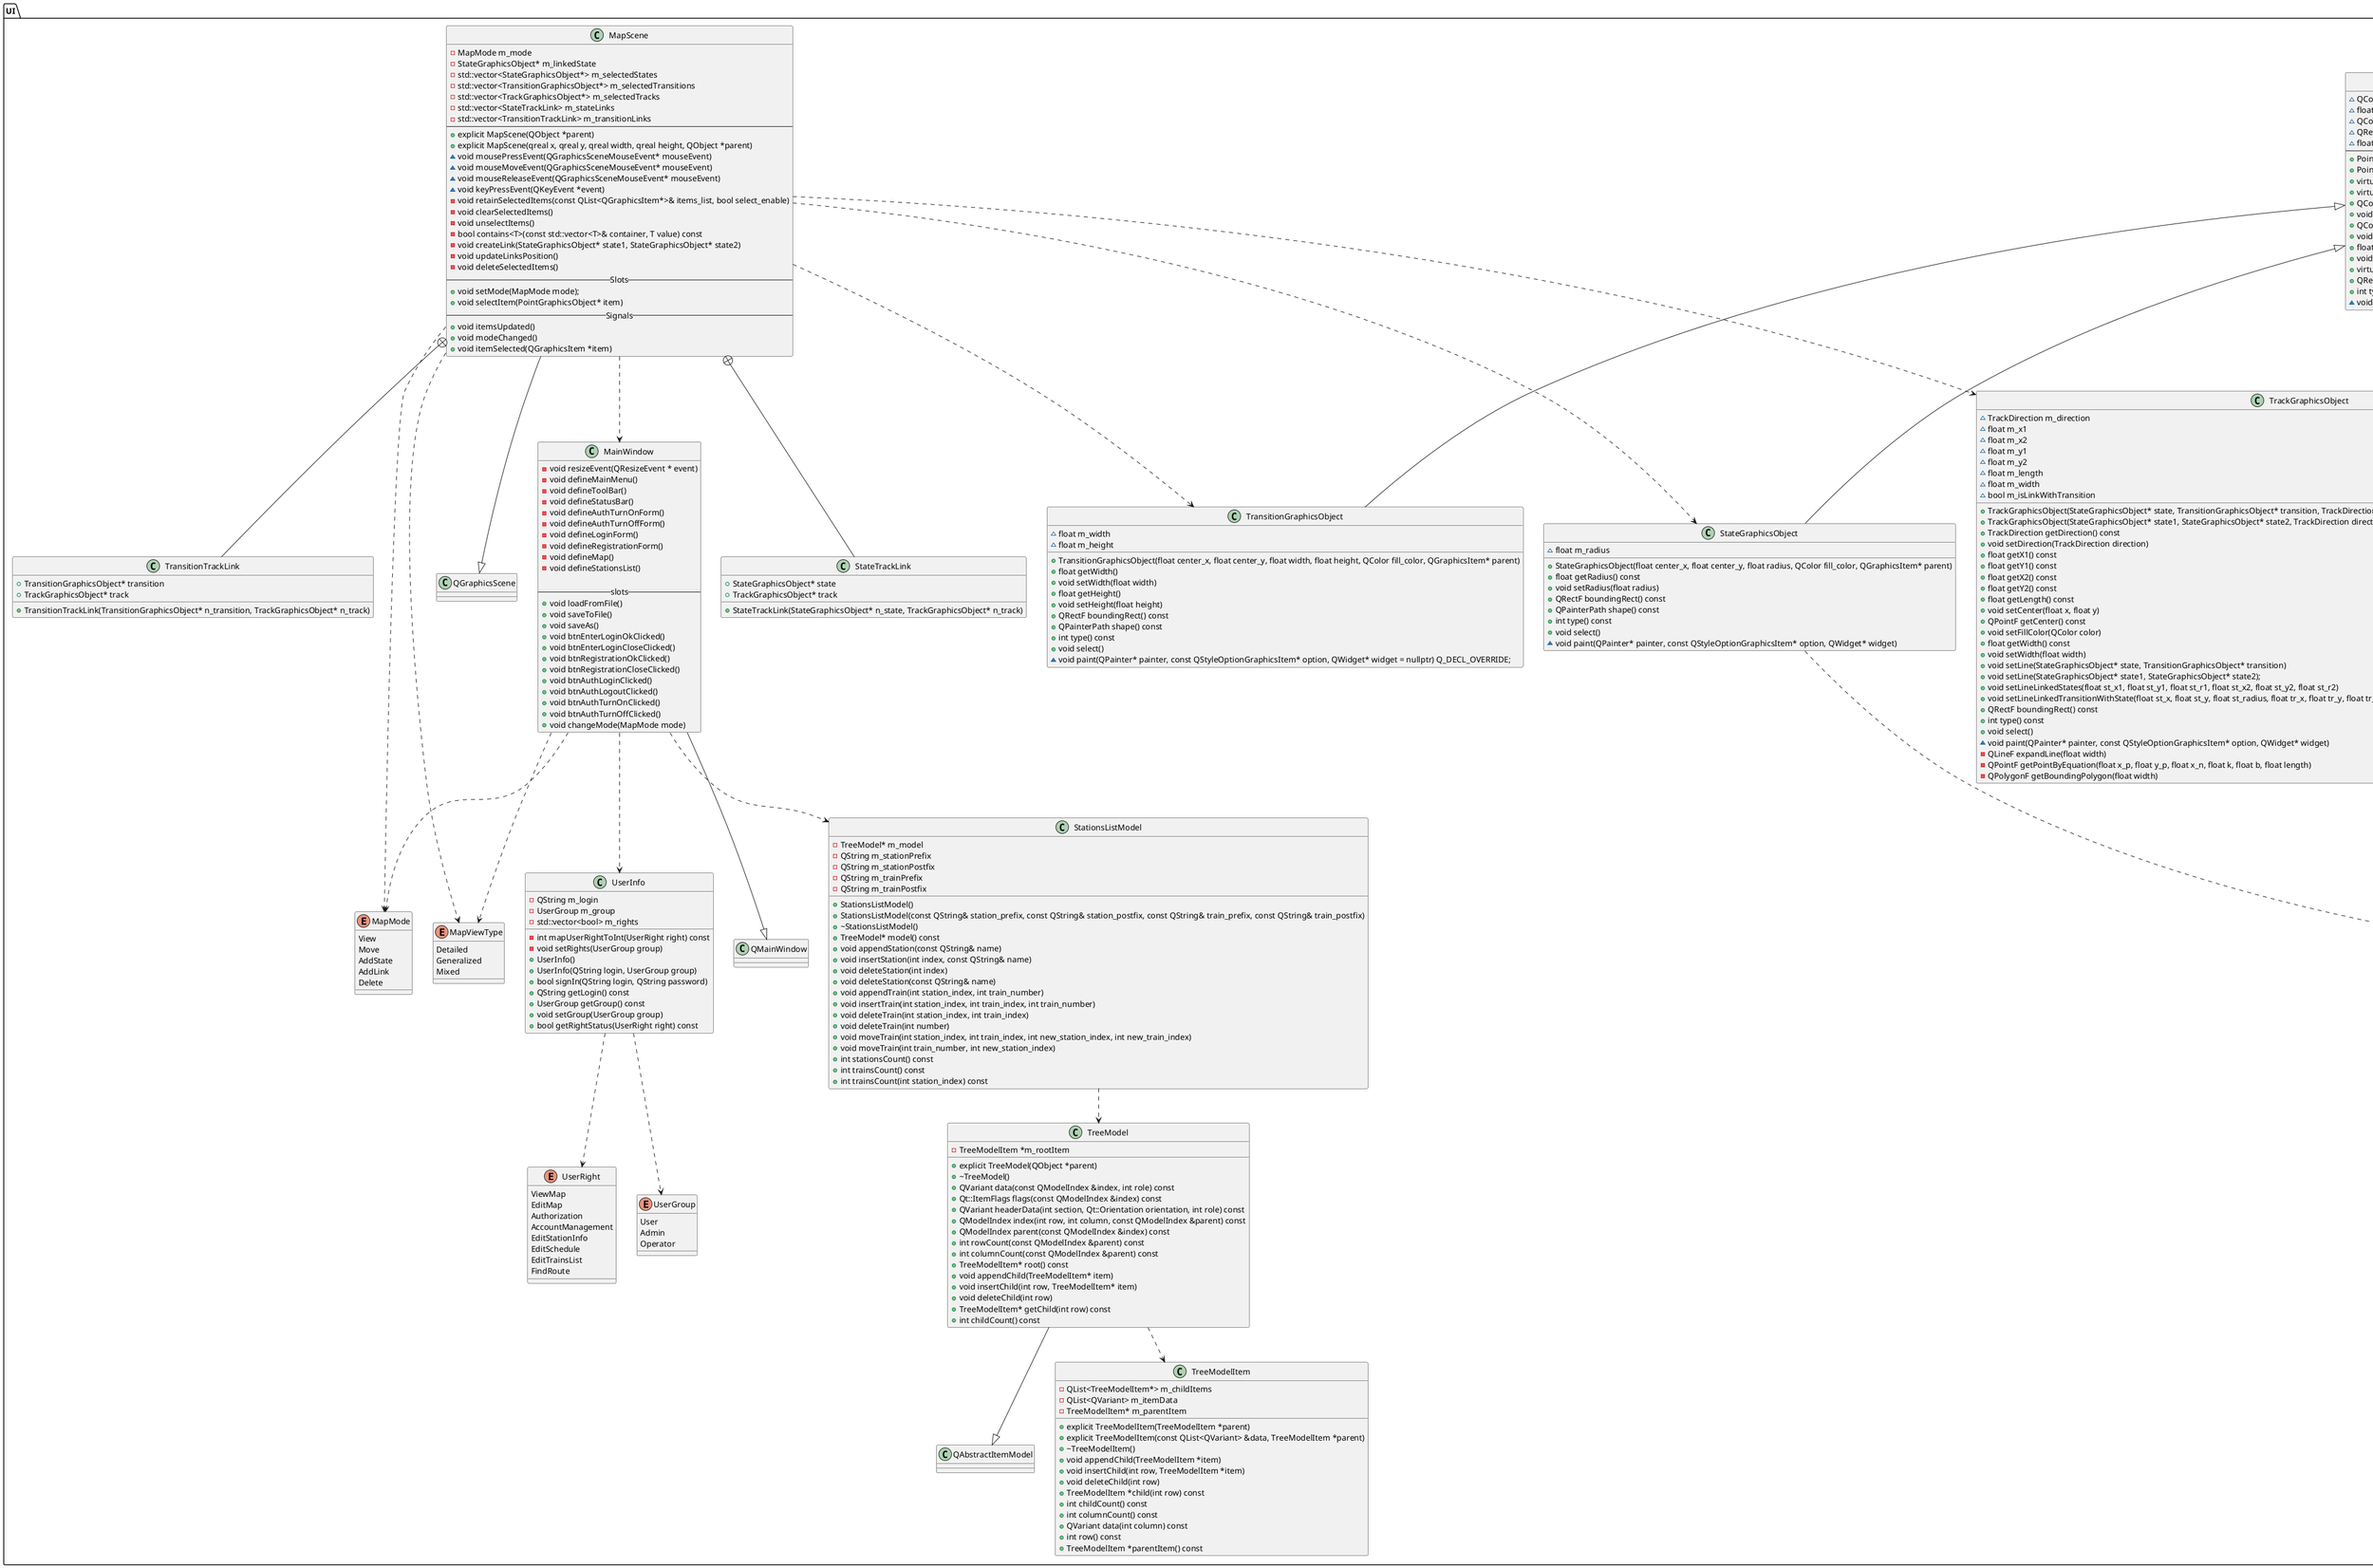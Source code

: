 @startuml

package UI {

PointGraphicsObject <|-- StateGraphicsObject
PointGraphicsObject <|-- TrackGraphicsObject
PointGraphicsObject <|-- TransitionGraphicsObject
MapScene --|> QGraphicsScene
MainWindow --|> QMainWindow
PointGraphicsObject --|> QObject
PointGraphicsObject --|> QAbstractGraphicsShapeItem
TreeModel --|> QAbstractItemModel

MapScene ..> StateGraphicsObject
MapScene ..> TransitionGraphicsObject
MapScene ..> TrackGraphicsObject
MapScene +-- StateTrackLink
MapScene +-- TransitionTrackLink
MapScene ..> MapMode
MapScene ..> MapViewType
PointGraphicsObject ..> GraphicsObjectType
StateGraphicsObject ..> GraphicsObjectType
PointGraphicsObject ..> GraphicsObjectType
TrackGraphicsObject ..> GraphicsObjectType
TreeModel ..> TreeModelItem
StationsListModel ..> TreeModel
MainWindow ..> StationsListModel
MapScene ..> MainWindow
UserInfo ..> UserRight
UserInfo ..> UserGroup
MainWindow ..> UserInfo
MainWindow ..> MapMode
MainWindow ..> MapViewType

class QGraphicsScene {
}

class QObject {
}

class QAbstractGraphicsShapeItem {
}

class QAbstractItemModel {
}

class QMainWindow {
}

class StateTrackLink {
+ StateGraphicsObject* state
+ TrackGraphicsObject* track
+ StateTrackLink(StateGraphicsObject* n_state, TrackGraphicsObject* n_track)
}

class TransitionTrackLink {
+ TransitionGraphicsObject* transition
+ TrackGraphicsObject* track
+ TransitionTrackLink(TransitionGraphicsObject* n_transition, TrackGraphicsObject* n_track)
}

enum MapMode {
View
Move
AddState
AddLink
Delete
}
enum MapViewType {
Detailed
Generalized
Mixed
}

class MapScene {
- MapMode m_mode
- StateGraphicsObject* m_linkedState
- std::vector<StateGraphicsObject*> m_selectedStates
- std::vector<TransitionGraphicsObject*> m_selectedTransitions
- std::vector<TrackGraphicsObject*> m_selectedTracks
- std::vector<StateTrackLink> m_stateLinks
- std::vector<TransitionTrackLink> m_transitionLinks
----
+ explicit MapScene(QObject *parent)
+ explicit MapScene(qreal x, qreal y, qreal width, qreal height, QObject *parent)
~ void mousePressEvent(QGraphicsSceneMouseEvent* mouseEvent)
~ void mouseMoveEvent(QGraphicsSceneMouseEvent* mouseEvent)
~ void mouseReleaseEvent(QGraphicsSceneMouseEvent* mouseEvent)
~ void keyPressEvent(QKeyEvent *event)
- void retainSelectedItems(const QList<QGraphicsItem*>& items_list, bool select_enable)
- void clearSelectedItems()
- void unselectItems()
- bool contains<T>(const std::vector<T>& container, T value) const
- void createLink(StateGraphicsObject* state1, StateGraphicsObject* state2)
- void updateLinksPosition()
- void deleteSelectedItems()
--Slots--
+ void setMode(MapMode mode);
+ void selectItem(PointGraphicsObject* item)
--Signals--
+ void itemsUpdated()
+ void modeChanged()
+ void itemSelected(QGraphicsItem *item)
}
enum GraphicsObjectType {
PointType
StateType
TransitionType
TrackType
}

class PointGraphicsObject {
~ QColor m_borderColor
~ float m_borderWidth
~ QColor m_fillColor
~ QRectF m_boundingRect
~ float m_selectionExtrude
----
+ PointGraphicsObject(float center_x, float center_y, QColor fill_color, QColor border_color, float border_width, QGraphicsItem* parent)
+ PointGraphicsObject(float center_x, float center_y, QGraphicsItem* parent)
+ virtual void setCenter(float x, float y)
+ virtual QPointF getCenter() const
+ QColor getFillColor() const
+ void setFillColor(QColor color)
+ QColor getBorderColor() const
+ void setBorderColor(QColor color)
+ float getBorderWidth() const
+ void setBorderWidth(float width)
+ virtual void select()
+ QRectF boundingRect() const
+ int type() const
~ void paint(QPainter* painter, const QStyleOptionGraphicsItem* option, QWidget* widget)
}

class StateGraphicsObject {
~ float m_radius
+ StateGraphicsObject(float center_x, float center_y, float radius, QColor fill_color, QGraphicsItem* parent)
+ float getRadius() const
+ void setRadius(float radius)
+ QRectF boundingRect() const
+ QPainterPath shape() const
+ int type() const
+ void select()
~ void paint(QPainter* painter, const QStyleOptionGraphicsItem* option, QWidget* widget)
}

class TrackGraphicsObject {
~ TrackDirection m_direction
~ float m_x1
~ float m_x2
~ float m_y1
~ float m_y2
~ float m_length
~ float m_width
~ bool m_isLinkWithTransition
+ TrackGraphicsObject(StateGraphicsObject* state, TransitionGraphicsObject* transition, TrackDirection direction, QColor fill_color, float width, QGraphicsItem *parent)
+ TrackGraphicsObject(StateGraphicsObject* state1, StateGraphicsObject* state2, TrackDirection direction, QColor fill_color, float width, QGraphicsItem *parent)
+ TrackDirection getDirection() const
+ void setDirection(TrackDirection direction)
+ float getX1() const
+ float getY1() const
+ float getX2() const
+ float getY2() const
+ float getLength() const
+ void setCenter(float x, float y)
+ QPointF getCenter() const
+ void setFillColor(QColor color)
+ float getWidth() const
+ void setWidth(float width)
+ void setLine(StateGraphicsObject* state, TransitionGraphicsObject* transition)
+ void setLine(StateGraphicsObject* state1, StateGraphicsObject* state2);
+ void setLineLinkedStates(float st_x1, float st_y1, float st_r1, float st_x2, float st_y2, float st_r2)
+ void setLineLinkedTransitionWithState(float st_x, float st_y, float st_radius, float tr_x, float tr_y, float tr_width, float tr_height)
+ QRectF boundingRect() const
+ int type() const
+ void select()
~ void paint(QPainter* painter, const QStyleOptionGraphicsItem* option, QWidget* widget)
- QLineF expandLine(float width)
- QPointF getPointByEquation(float x_p, float y_p, float x_n, float k, float b, float length)
- QPolygonF getBoundingPolygon(float width)
}

class TransitionGraphicsObject {
~ float m_width
~ float m_height
+ TransitionGraphicsObject(float center_x, float center_y, float width, float height, QColor fill_color, QGraphicsItem* parent)
+ float getWidth()
+ void setWidth(float width)
+ float getHeight()
+ void setHeight(float height)
+ QRectF boundingRect() const
+ QPainterPath shape() const
+ int type() const
+ void select()
~ void paint(QPainter* painter, const QStyleOptionGraphicsItem* option, QWidget* widget = nullptr) Q_DECL_OVERRIDE;
}

class StationsListModel {
- TreeModel* m_model
- QString m_stationPrefix
- QString m_stationPostfix
- QString m_trainPrefix
- QString m_trainPostfix
+ StationsListModel()
+ StationsListModel(const QString& station_prefix, const QString& station_postfix, const QString& train_prefix, const QString& train_postfix)
+ ~StationsListModel()
+ TreeModel* model() const
+ void appendStation(const QString& name)
+ void insertStation(int index, const QString& name)
+ void deleteStation(int index)
+ void deleteStation(const QString& name)
+ void appendTrain(int station_index, int train_number)
+ void insertTrain(int station_index, int train_index, int train_number)
+ void deleteTrain(int station_index, int train_index)
+ void deleteTrain(int number)
+ void moveTrain(int station_index, int train_index, int new_station_index, int new_train_index)
+ void moveTrain(int train_number, int new_station_index)
+ int stationsCount() const
+ int trainsCount() const
+ int trainsCount(int station_index) const
}

class TreeModel {
- TreeModelItem *m_rootItem
+ explicit TreeModel(QObject *parent)
+ ~TreeModel()
+ QVariant data(const QModelIndex &index, int role) const
+ Qt::ItemFlags flags(const QModelIndex &index) const
+ QVariant headerData(int section, Qt::Orientation orientation, int role) const
+ QModelIndex index(int row, int column, const QModelIndex &parent) const
+ QModelIndex parent(const QModelIndex &index) const
+ int rowCount(const QModelIndex &parent) const
+ int columnCount(const QModelIndex &parent) const
+ TreeModelItem* root() const
+ void appendChild(TreeModelItem* item)
+ void insertChild(int row, TreeModelItem* item)
+ void deleteChild(int row)
+ TreeModelItem* getChild(int row) const
+ int childCount() const
}

class TreeModelItem {
- QList<TreeModelItem*> m_childItems
- QList<QVariant> m_itemData
- TreeModelItem* m_parentItem
+ explicit TreeModelItem(TreeModelItem *parent)
+ explicit TreeModelItem(const QList<QVariant> &data, TreeModelItem *parent)
+ ~TreeModelItem()
+ void appendChild(TreeModelItem *item)
+ void insertChild(int row, TreeModelItem *item)
+ void deleteChild(int row)
+ TreeModelItem *child(int row) const
+ int childCount() const
+ int columnCount() const
+ QVariant data(int column) const
+ int row() const
+ TreeModelItem *parentItem() const
}

class MainWindow {
- void resizeEvent(QResizeEvent * event)
- void defineMainMenu()
- void defineToolBar()
- void defineStatusBar()
- void defineAuthTurnOnForm()
- void defineAuthTurnOffForm()
- void defineLoginForm()
- void defineRegistrationForm()
- void defineMap()
- void defineStationsList()

--slots--
+ void loadFromFile()
+ void saveToFile()
+ void saveAs()
+ void btnEnterLoginOkClicked()
+ void btnEnterLoginCloseClicked()
+ void btnRegistrationOkClicked()
+ void btnRegistrationCloseClicked()
+ void btnAuthLoginClicked()
+ void btnAuthLogoutClicked()
+ void btnAuthTurnOnClicked()
+ void btnAuthTurnOffClicked()
+ void changeMode(MapMode mode)
}

class UserInfo {
- QString m_login
- UserGroup m_group
- std::vector<bool> m_rights
- int mapUserRightToInt(UserRight right) const
- void setRights(UserGroup group)
+ UserInfo()
+ UserInfo(QString login, UserGroup group)
+ bool signIn(QString login, QString password)
+ QString getLogin() const
+ UserGroup getGroup() const
+ void setGroup(UserGroup group)
+ bool getRightStatus(UserRight right) const
}

enum UserRight {
ViewMap
EditMap
Authorization
AccountManagement
EditStationInfo
EditSchedule
EditTrainsList
FindRoute
}

enum UserGroup {
User
Admin
Operator
}

}

@enduml